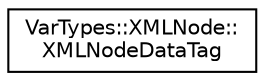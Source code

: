 digraph "Graphical Class Hierarchy"
{
 // INTERACTIVE_SVG=YES
  edge [fontname="Helvetica",fontsize="10",labelfontname="Helvetica",labelfontsize="10"];
  node [fontname="Helvetica",fontsize="10",shape=record];
  rankdir="LR";
  Node1 [label="VarTypes::XMLNode::\lXMLNodeDataTag",height=0.2,width=0.4,color="black", fillcolor="white", style="filled",URL="$dc/d50/struct_var_types_1_1_x_m_l_node_1_1_x_m_l_node_data_tag.html"];
}
